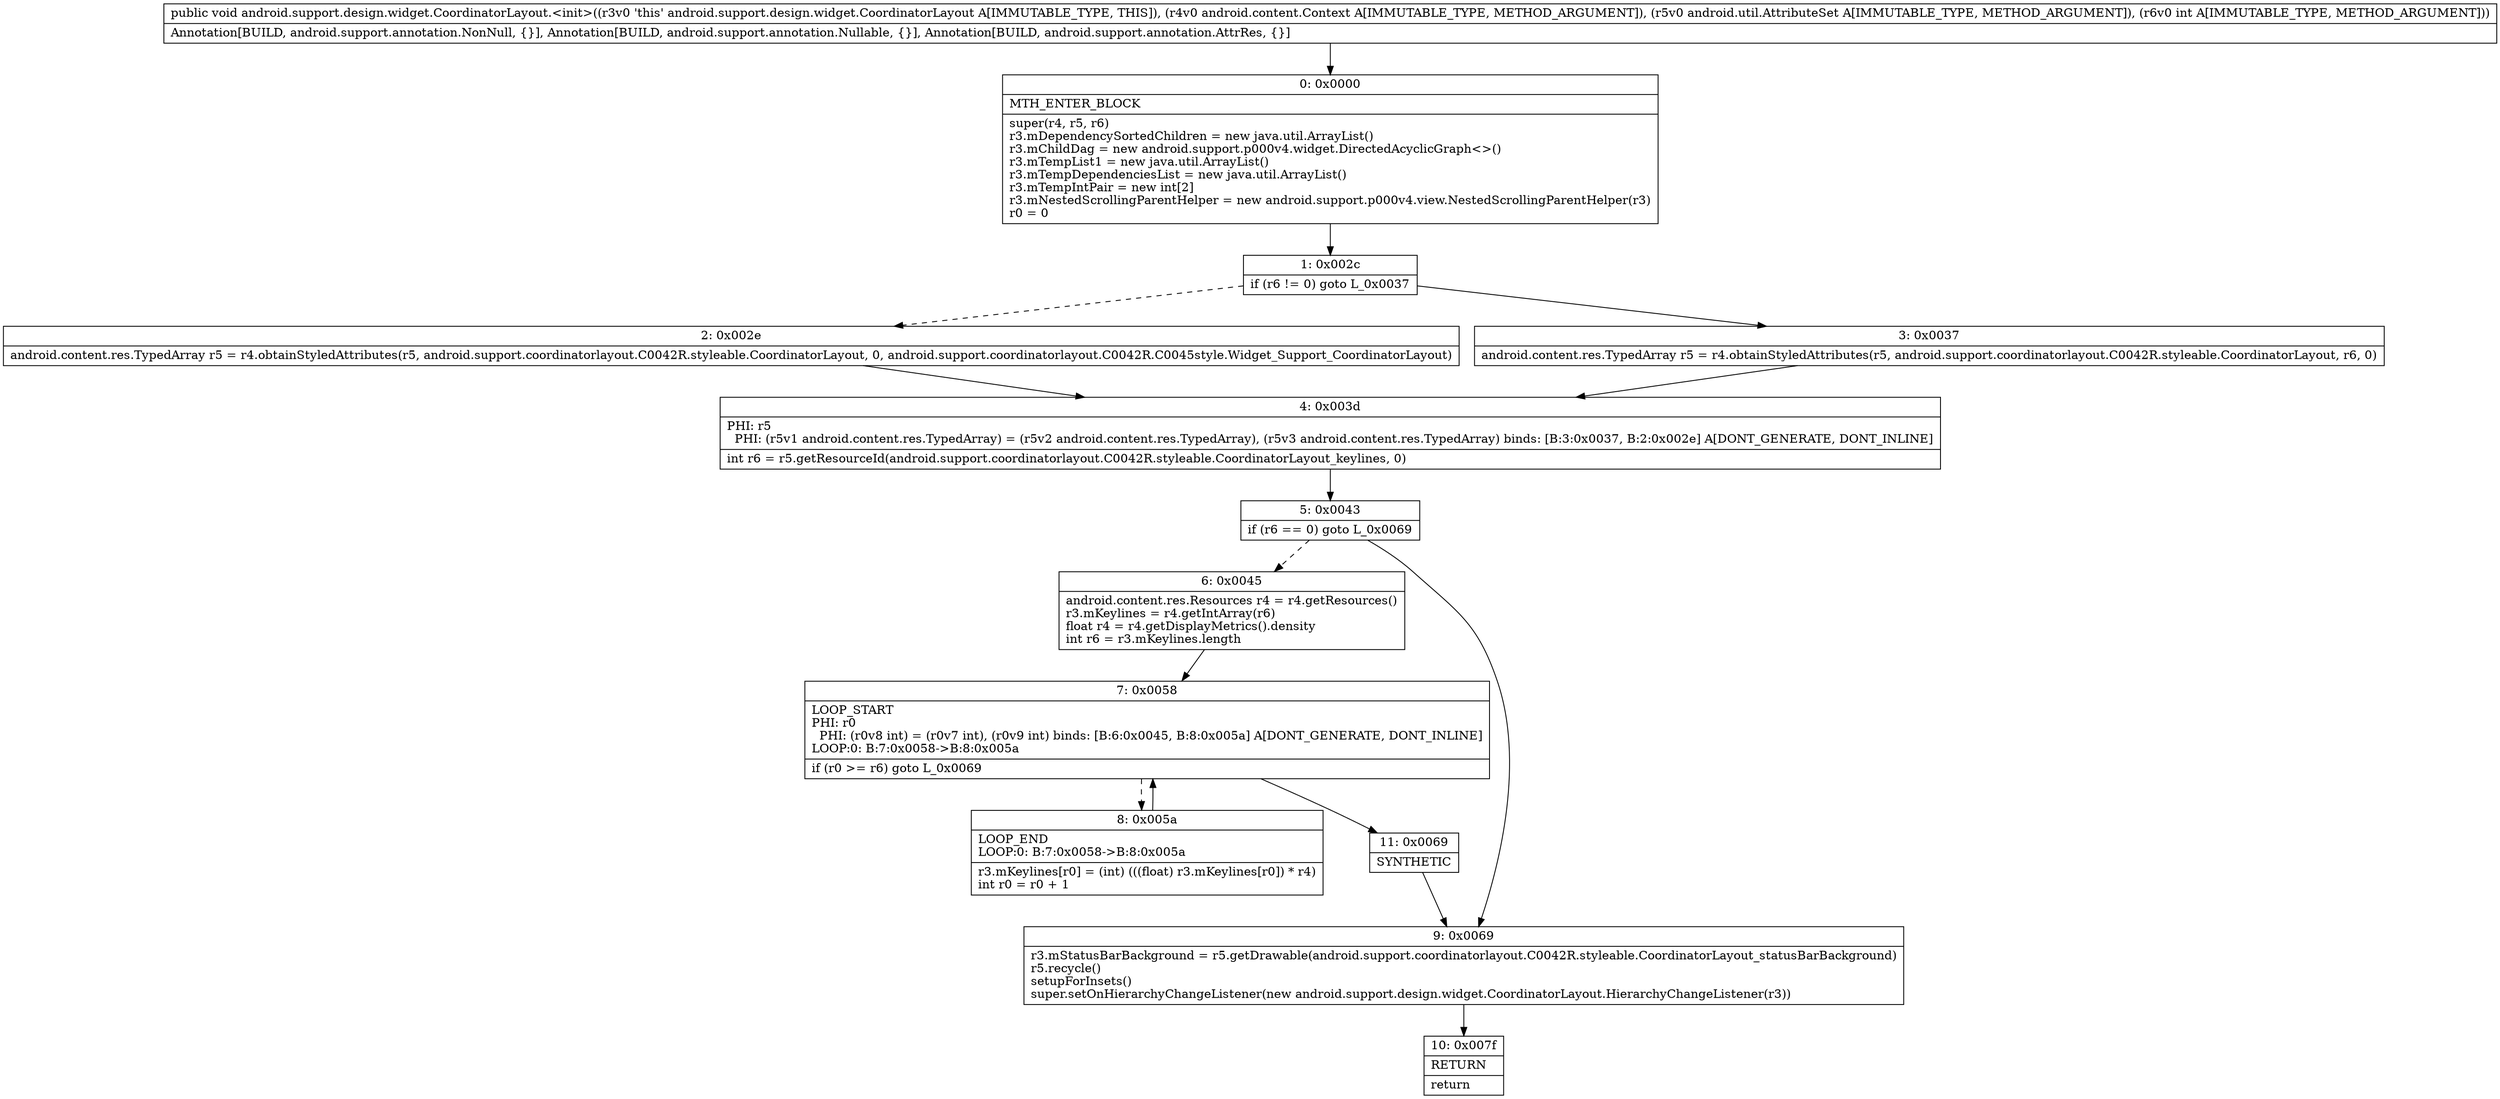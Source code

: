 digraph "CFG forandroid.support.design.widget.CoordinatorLayout.\<init\>(Landroid\/content\/Context;Landroid\/util\/AttributeSet;I)V" {
Node_0 [shape=record,label="{0\:\ 0x0000|MTH_ENTER_BLOCK\l|super(r4, r5, r6)\lr3.mDependencySortedChildren = new java.util.ArrayList()\lr3.mChildDag = new android.support.p000v4.widget.DirectedAcyclicGraph\<\>()\lr3.mTempList1 = new java.util.ArrayList()\lr3.mTempDependenciesList = new java.util.ArrayList()\lr3.mTempIntPair = new int[2]\lr3.mNestedScrollingParentHelper = new android.support.p000v4.view.NestedScrollingParentHelper(r3)\lr0 = 0\l}"];
Node_1 [shape=record,label="{1\:\ 0x002c|if (r6 != 0) goto L_0x0037\l}"];
Node_2 [shape=record,label="{2\:\ 0x002e|android.content.res.TypedArray r5 = r4.obtainStyledAttributes(r5, android.support.coordinatorlayout.C0042R.styleable.CoordinatorLayout, 0, android.support.coordinatorlayout.C0042R.C0045style.Widget_Support_CoordinatorLayout)\l}"];
Node_3 [shape=record,label="{3\:\ 0x0037|android.content.res.TypedArray r5 = r4.obtainStyledAttributes(r5, android.support.coordinatorlayout.C0042R.styleable.CoordinatorLayout, r6, 0)\l}"];
Node_4 [shape=record,label="{4\:\ 0x003d|PHI: r5 \l  PHI: (r5v1 android.content.res.TypedArray) = (r5v2 android.content.res.TypedArray), (r5v3 android.content.res.TypedArray) binds: [B:3:0x0037, B:2:0x002e] A[DONT_GENERATE, DONT_INLINE]\l|int r6 = r5.getResourceId(android.support.coordinatorlayout.C0042R.styleable.CoordinatorLayout_keylines, 0)\l}"];
Node_5 [shape=record,label="{5\:\ 0x0043|if (r6 == 0) goto L_0x0069\l}"];
Node_6 [shape=record,label="{6\:\ 0x0045|android.content.res.Resources r4 = r4.getResources()\lr3.mKeylines = r4.getIntArray(r6)\lfloat r4 = r4.getDisplayMetrics().density\lint r6 = r3.mKeylines.length\l}"];
Node_7 [shape=record,label="{7\:\ 0x0058|LOOP_START\lPHI: r0 \l  PHI: (r0v8 int) = (r0v7 int), (r0v9 int) binds: [B:6:0x0045, B:8:0x005a] A[DONT_GENERATE, DONT_INLINE]\lLOOP:0: B:7:0x0058\-\>B:8:0x005a\l|if (r0 \>= r6) goto L_0x0069\l}"];
Node_8 [shape=record,label="{8\:\ 0x005a|LOOP_END\lLOOP:0: B:7:0x0058\-\>B:8:0x005a\l|r3.mKeylines[r0] = (int) (((float) r3.mKeylines[r0]) * r4)\lint r0 = r0 + 1\l}"];
Node_9 [shape=record,label="{9\:\ 0x0069|r3.mStatusBarBackground = r5.getDrawable(android.support.coordinatorlayout.C0042R.styleable.CoordinatorLayout_statusBarBackground)\lr5.recycle()\lsetupForInsets()\lsuper.setOnHierarchyChangeListener(new android.support.design.widget.CoordinatorLayout.HierarchyChangeListener(r3))\l}"];
Node_10 [shape=record,label="{10\:\ 0x007f|RETURN\l|return\l}"];
Node_11 [shape=record,label="{11\:\ 0x0069|SYNTHETIC\l}"];
MethodNode[shape=record,label="{public void android.support.design.widget.CoordinatorLayout.\<init\>((r3v0 'this' android.support.design.widget.CoordinatorLayout A[IMMUTABLE_TYPE, THIS]), (r4v0 android.content.Context A[IMMUTABLE_TYPE, METHOD_ARGUMENT]), (r5v0 android.util.AttributeSet A[IMMUTABLE_TYPE, METHOD_ARGUMENT]), (r6v0 int A[IMMUTABLE_TYPE, METHOD_ARGUMENT]))  | Annotation[BUILD, android.support.annotation.NonNull, \{\}], Annotation[BUILD, android.support.annotation.Nullable, \{\}], Annotation[BUILD, android.support.annotation.AttrRes, \{\}]\l}"];
MethodNode -> Node_0;
Node_0 -> Node_1;
Node_1 -> Node_2[style=dashed];
Node_1 -> Node_3;
Node_2 -> Node_4;
Node_3 -> Node_4;
Node_4 -> Node_5;
Node_5 -> Node_6[style=dashed];
Node_5 -> Node_9;
Node_6 -> Node_7;
Node_7 -> Node_8[style=dashed];
Node_7 -> Node_11;
Node_8 -> Node_7;
Node_9 -> Node_10;
Node_11 -> Node_9;
}

